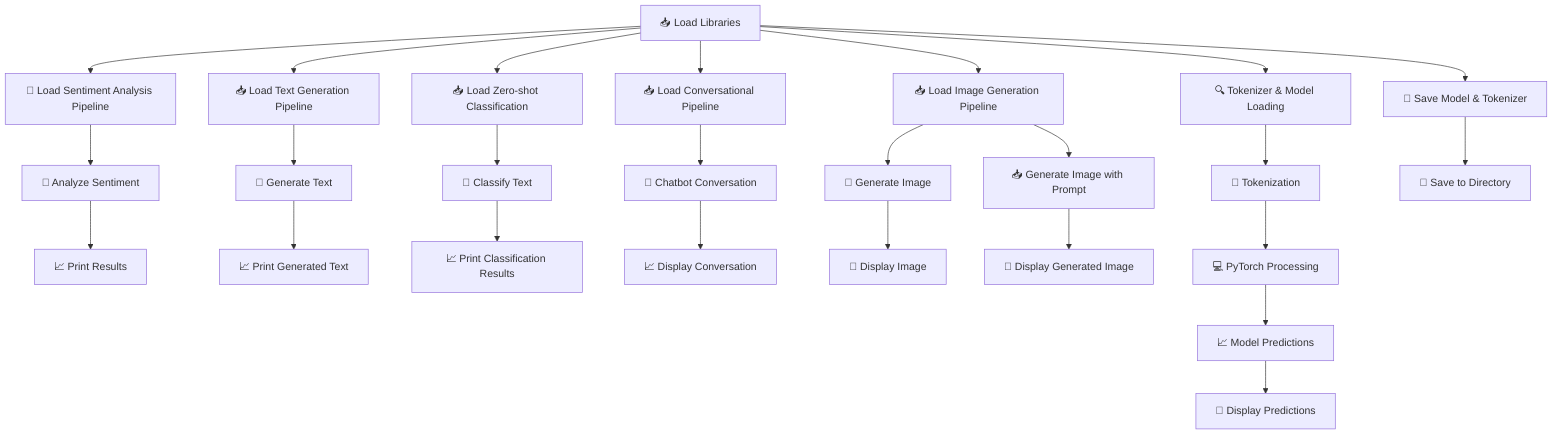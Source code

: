 flowchart TD
    A["📥 Load Libraries"] --> B["🤖 Load Sentiment Analysis Pipeline"]
    B --> C["📝 Analyze Sentiment"]
    C --> D["📈 Print Results"]
    
    A --> E["📥 Load Text Generation Pipeline"]
    E --> F["📝 Generate Text"]
    F --> G["📈 Print Generated Text"]
    
    A --> H["📥 Load Zero-shot Classification"]
    H --> I["📝 Classify Text"]
    I --> J["📈 Print Classification Results"]
    
    A --> K["📥 Load Conversational Pipeline"]
    K --> L["💬 Chatbot Conversation"]
    L --> M["📈 Display Conversation"]
    
    A --> N["📥 Load Image Generation Pipeline"]
    N --> O["📸 Generate Image"]
    O --> P["🌆 Display Image"]
    
    N --> Q["📥 Generate Image with Prompt"]
    Q --> R["🌆 Display Generated Image"]
    
    A --> S["🔍 Tokenizer & Model Loading"]
    S --> T["🧩 Tokenization"]
    T --> U["💻 PyTorch Processing"]
    U --> V["📈 Model Predictions"]
    V --> W["📝 Display Predictions"]
    
    A --> X["💾 Save Model & Tokenizer"]
    X --> Y["📁 Save to Directory"]